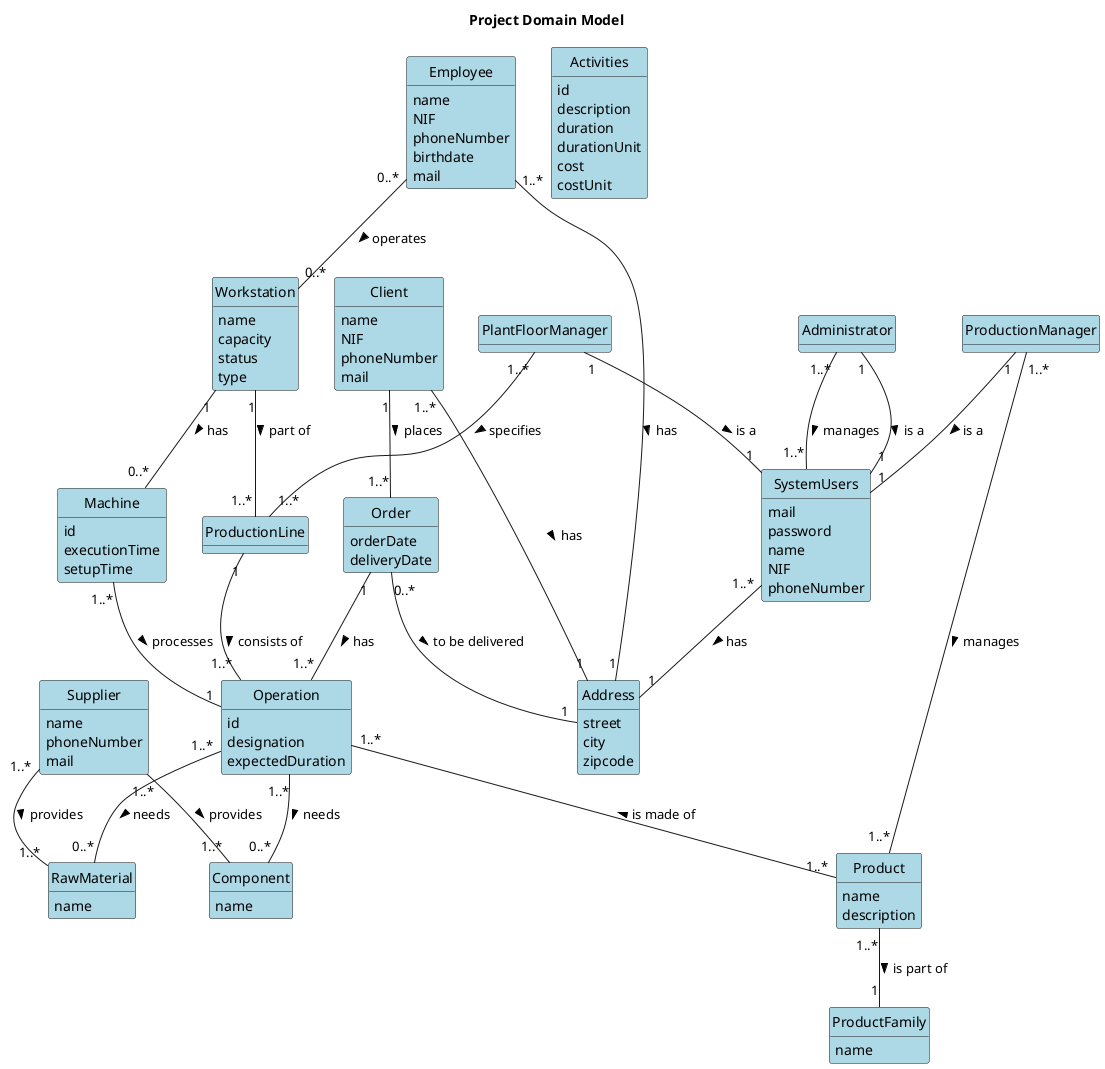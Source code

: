 @startuml
skinparam classBackgroundColor #ADD8E6
skinparam packageStyle rectangle
skinparam shadowing false
skinparam classAttributeIconSize 0
hide circle
hide methods
'left to right direction


title Project Domain Model

class ProductionLine{

}

class Administrator{

}

class SystemUsers{
    mail
    password
    name
    NIF
    phoneNumber
}

class PlantFloorManager{

}
class ProductionManager{

}

class RawMaterial {
    name
}

class Product {
    name
    description
}

class Component {
    name
}

class Machine {
    id
    executionTime
    setupTime
}

class Employee {
    name
    NIF
    phoneNumber
    birthdate
    mail
}

class Operation {
    id
    designation
    expectedDuration
}

class Workstation {
    name
    capacity
    status
    type
}

class Order {
    product(s)
    orderDate
    deliveryDate
}

class Client {
    name
    NIF
    phoneNumber
    mail
}

class Address {
    street
    city
    zipcode
}

class ProductFamily {
    name
}

class Supplier{
    name
    phoneNumber
    mail
}

class Activities {
    id
    description
    duration
    durationUnit
    cost
    costUnit
}

Supplier "1..*" -- "1..*" RawMaterial : provides >
Supplier "1..*" -- "1..*" Component : provides >


Operation "1..*" -- "0..*" RawMaterial : needs >
Operation "1..*" -- "0..*" Component : needs >

Administrator"1" -- "1" SystemUsers: is a >
ProductionManager"1" -- "1" SystemUsers: is a >
PlantFloorManager"1" -- "1" SystemUsers: is a >
Administrator"1..*" -- "1..*" SystemUsers: manages >
PlantFloorManager"1..*" -- "1..*" ProductionLine: specifies >
Workstation "1" -- "0..*" Machine: has >
ProductionManager "1..*" -- "1..*" Product: manages >
Operation "1..*" -- "1..*" Product : is made of <
Order "1" -- "1..*" Operation : has >
Client "1" -- "1..*" Order : places >
Machine "1..*" -- "1" Operation : processes >
Employee "0..*" -- "0..*" Workstation : operates >
Workstation "1" -- "1..*" ProductionLine : part of >
Client "1..*" -- "1" Address : has >
Order "0..*" -- "1" Address : to be delivered >
Employee "1..*" -- "1" Address : has >
SystemUsers "1..*" -- "1" Address : has >
Product "1..*" -- "1" ProductFamily : is part of >
ProductionLine "1" -- "1..*" Operation : consists of >
@enduml